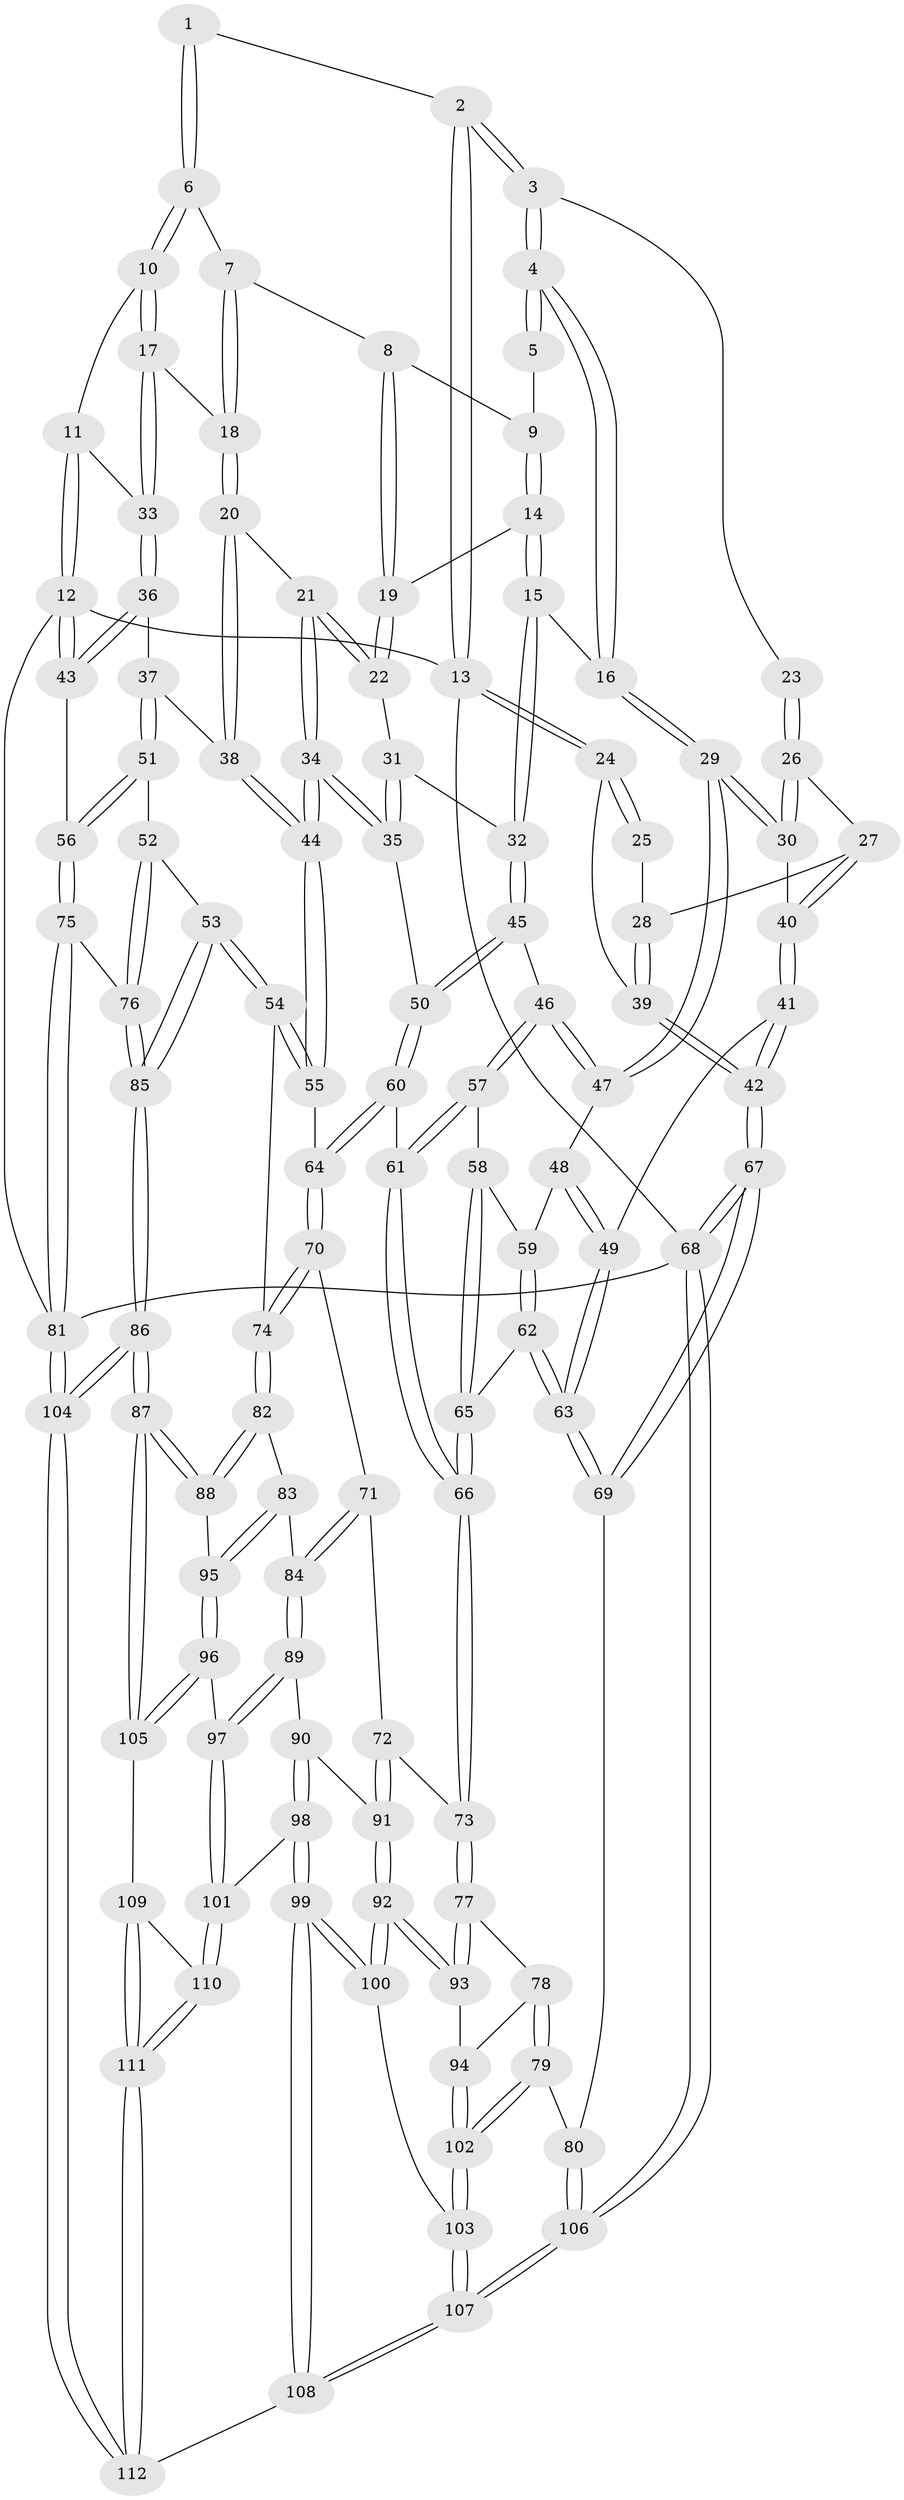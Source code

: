 // Generated by graph-tools (version 1.1) at 2025/03/03/09/25 03:03:23]
// undirected, 112 vertices, 277 edges
graph export_dot {
graph [start="1"]
  node [color=gray90,style=filled];
  1 [pos="+0.5071247775029905+0"];
  2 [pos="+0.18589558284700053+0"];
  3 [pos="+0.2229653485447472+0.05520208157099069"];
  4 [pos="+0.28607750639512636+0.13181906641796717"];
  5 [pos="+0.4819738501839482+0.06680794159431737"];
  6 [pos="+0.7975816676112569+0"];
  7 [pos="+0.7724043742395944+0"];
  8 [pos="+0.6215056620207008+0.13648901451386533"];
  9 [pos="+0.49003381179281624+0.09736181058672827"];
  10 [pos="+1+0"];
  11 [pos="+1+0"];
  12 [pos="+1+0"];
  13 [pos="+0+0"];
  14 [pos="+0.46760457278677237+0.173943459851205"];
  15 [pos="+0.39450491766921897+0.26807805582283256"];
  16 [pos="+0.35428129083604215+0.2596656766306921"];
  17 [pos="+0.9109596846746498+0.25917188768361515"];
  18 [pos="+0.8174236250173209+0.20208033424176722"];
  19 [pos="+0.6097822454583153+0.17432416602307665"];
  20 [pos="+0.717648337200872+0.299915073519802"];
  21 [pos="+0.7077473022764588+0.30335230786048484"];
  22 [pos="+0.6139071513802705+0.26537649507080585"];
  23 [pos="+0.18354795239323363+0.10188518598586728"];
  24 [pos="+0+0.06530269542955426"];
  25 [pos="+0.08611796580889666+0.151614373621254"];
  26 [pos="+0.15457775954737013+0.19086930663272067"];
  27 [pos="+0.07892536889649995+0.2986945380100931"];
  28 [pos="+0.020142356456754763+0.2779504286978619"];
  29 [pos="+0.25966952770837093+0.345480972162853"];
  30 [pos="+0.2172253544116709+0.3332546239496482"];
  31 [pos="+0.5829111856027943+0.2804660004097163"];
  32 [pos="+0.44393040265805794+0.3073774819508129"];
  33 [pos="+0.9292197686927123+0.27799908414759744"];
  34 [pos="+0.6694387204547132+0.45670942653020236"];
  35 [pos="+0.6008258818342946+0.4481634469717278"];
  36 [pos="+0.9570089906279903+0.3086272526551983"];
  37 [pos="+0.8540336732938612+0.40643589651640405"];
  38 [pos="+0.8235434626932153+0.39848562670118615"];
  39 [pos="+0+0.27025081069606305"];
  40 [pos="+0.1024233471426459+0.3222093197548854"];
  41 [pos="+0.06931551577879158+0.5049724146387518"];
  42 [pos="+0+0.5127583067721068"];
  43 [pos="+1+0.3757449988191891"];
  44 [pos="+0.6892839688228746+0.48189202113558727"];
  45 [pos="+0.4548971760817539+0.3543585632086517"];
  46 [pos="+0.4120500886377433+0.44937419249898525"];
  47 [pos="+0.25723781562504217+0.37409441008493177"];
  48 [pos="+0.2544302341964817+0.39821206024785627"];
  49 [pos="+0.08237410270077702+0.5111564062141377"];
  50 [pos="+0.5526495459543546+0.4564503894453261"];
  51 [pos="+0.8581003960706434+0.446430702664241"];
  52 [pos="+0.8514754724288776+0.5881935769975393"];
  53 [pos="+0.7905384111456901+0.6133492564699573"];
  54 [pos="+0.7738372393095937+0.6115945203533683"];
  55 [pos="+0.7065873139181987+0.5265042310592748"];
  56 [pos="+1+0.47070776308864526"];
  57 [pos="+0.39524054054864316+0.4935500397487034"];
  58 [pos="+0.39070420947590956+0.49417638446707746"];
  59 [pos="+0.27655621922198925+0.44696098716717747"];
  60 [pos="+0.5004671208905821+0.5643754940394943"];
  61 [pos="+0.46645095338144055+0.5584587714183837"];
  62 [pos="+0.2410021476588493+0.6147462769207493"];
  63 [pos="+0.1772874711207699+0.629252990391092"];
  64 [pos="+0.5199672108977493+0.5918395048926616"];
  65 [pos="+0.2785208195934316+0.6244619644022227"];
  66 [pos="+0.3354069650822834+0.6627788556022187"];
  67 [pos="+0+0.7766540705970687"];
  68 [pos="+0+1"];
  69 [pos="+0.1079469912997636+0.7745495217421133"];
  70 [pos="+0.5351708699655141+0.6454905618344995"];
  71 [pos="+0.5268403027893619+0.6728702908482435"];
  72 [pos="+0.36692896421355164+0.7103037109001905"];
  73 [pos="+0.35959662810230286+0.7076645346078111"];
  74 [pos="+0.7321049334783792+0.6449591197908281"];
  75 [pos="+1+0.6038489656850993"];
  76 [pos="+1+0.6108909101095473"];
  77 [pos="+0.33458627595491147+0.7490965372715391"];
  78 [pos="+0.28046133953131525+0.7771719664405398"];
  79 [pos="+0.14228841629394282+0.8007992012833041"];
  80 [pos="+0.12036238488734817+0.7896644822373557"];
  81 [pos="+1+1"];
  82 [pos="+0.7096652776667777+0.6899044308663054"];
  83 [pos="+0.6284314286186219+0.7729422230758481"];
  84 [pos="+0.5422696631167295+0.7325771506155947"];
  85 [pos="+0.8603633595725426+0.8465720693684121"];
  86 [pos="+0.8459810897210758+0.9070682288126121"];
  87 [pos="+0.8041146385419932+0.8940299713672326"];
  88 [pos="+0.7459206835312049+0.8363184856611576"];
  89 [pos="+0.4864415010578887+0.8120854173945528"];
  90 [pos="+0.47782261867269316+0.8132720531473495"];
  91 [pos="+0.44886681578370735+0.8087405971851317"];
  92 [pos="+0.3848834520242281+0.8618200188991072"];
  93 [pos="+0.34297470741749136+0.8315983984234089"];
  94 [pos="+0.29883748450753705+0.8521220394624026"];
  95 [pos="+0.6330394741852111+0.7939741596941392"];
  96 [pos="+0.6081041018041609+0.8713838154781568"];
  97 [pos="+0.5732498440252688+0.9064780398431491"];
  98 [pos="+0.4528771894500746+0.9075188960396973"];
  99 [pos="+0.40822036923244026+0.9466522587047477"];
  100 [pos="+0.38342656632250305+0.8916372498018186"];
  101 [pos="+0.5728715417757003+0.9092725101127951"];
  102 [pos="+0.2465715267706087+0.9050422414682687"];
  103 [pos="+0.24841469412446607+0.909977354868287"];
  104 [pos="+1+1"];
  105 [pos="+0.7720664563847415+0.8984661039011892"];
  106 [pos="+0.04061147916682117+1"];
  107 [pos="+0.27097073481113637+1"];
  108 [pos="+0.4037204567235683+1"];
  109 [pos="+0.7128140424502999+0.9275853277115418"];
  110 [pos="+0.5741712603574058+0.9307507969945171"];
  111 [pos="+0.5624163749385627+1"];
  112 [pos="+0.5375556365333567+1"];
  1 -- 2;
  1 -- 6;
  1 -- 6;
  2 -- 3;
  2 -- 3;
  2 -- 13;
  2 -- 13;
  3 -- 4;
  3 -- 4;
  3 -- 23;
  4 -- 5;
  4 -- 5;
  4 -- 16;
  4 -- 16;
  5 -- 9;
  6 -- 7;
  6 -- 10;
  6 -- 10;
  7 -- 8;
  7 -- 18;
  7 -- 18;
  8 -- 9;
  8 -- 19;
  8 -- 19;
  9 -- 14;
  9 -- 14;
  10 -- 11;
  10 -- 17;
  10 -- 17;
  11 -- 12;
  11 -- 12;
  11 -- 33;
  12 -- 13;
  12 -- 43;
  12 -- 43;
  12 -- 81;
  13 -- 24;
  13 -- 24;
  13 -- 68;
  14 -- 15;
  14 -- 15;
  14 -- 19;
  15 -- 16;
  15 -- 32;
  15 -- 32;
  16 -- 29;
  16 -- 29;
  17 -- 18;
  17 -- 33;
  17 -- 33;
  18 -- 20;
  18 -- 20;
  19 -- 22;
  19 -- 22;
  20 -- 21;
  20 -- 38;
  20 -- 38;
  21 -- 22;
  21 -- 22;
  21 -- 34;
  21 -- 34;
  22 -- 31;
  23 -- 26;
  23 -- 26;
  24 -- 25;
  24 -- 25;
  24 -- 39;
  25 -- 28;
  26 -- 27;
  26 -- 30;
  26 -- 30;
  27 -- 28;
  27 -- 40;
  27 -- 40;
  28 -- 39;
  28 -- 39;
  29 -- 30;
  29 -- 30;
  29 -- 47;
  29 -- 47;
  30 -- 40;
  31 -- 32;
  31 -- 35;
  31 -- 35;
  32 -- 45;
  32 -- 45;
  33 -- 36;
  33 -- 36;
  34 -- 35;
  34 -- 35;
  34 -- 44;
  34 -- 44;
  35 -- 50;
  36 -- 37;
  36 -- 43;
  36 -- 43;
  37 -- 38;
  37 -- 51;
  37 -- 51;
  38 -- 44;
  38 -- 44;
  39 -- 42;
  39 -- 42;
  40 -- 41;
  40 -- 41;
  41 -- 42;
  41 -- 42;
  41 -- 49;
  42 -- 67;
  42 -- 67;
  43 -- 56;
  44 -- 55;
  44 -- 55;
  45 -- 46;
  45 -- 50;
  45 -- 50;
  46 -- 47;
  46 -- 47;
  46 -- 57;
  46 -- 57;
  47 -- 48;
  48 -- 49;
  48 -- 49;
  48 -- 59;
  49 -- 63;
  49 -- 63;
  50 -- 60;
  50 -- 60;
  51 -- 52;
  51 -- 56;
  51 -- 56;
  52 -- 53;
  52 -- 76;
  52 -- 76;
  53 -- 54;
  53 -- 54;
  53 -- 85;
  53 -- 85;
  54 -- 55;
  54 -- 55;
  54 -- 74;
  55 -- 64;
  56 -- 75;
  56 -- 75;
  57 -- 58;
  57 -- 61;
  57 -- 61;
  58 -- 59;
  58 -- 65;
  58 -- 65;
  59 -- 62;
  59 -- 62;
  60 -- 61;
  60 -- 64;
  60 -- 64;
  61 -- 66;
  61 -- 66;
  62 -- 63;
  62 -- 63;
  62 -- 65;
  63 -- 69;
  63 -- 69;
  64 -- 70;
  64 -- 70;
  65 -- 66;
  65 -- 66;
  66 -- 73;
  66 -- 73;
  67 -- 68;
  67 -- 68;
  67 -- 69;
  67 -- 69;
  68 -- 106;
  68 -- 106;
  68 -- 81;
  69 -- 80;
  70 -- 71;
  70 -- 74;
  70 -- 74;
  71 -- 72;
  71 -- 84;
  71 -- 84;
  72 -- 73;
  72 -- 91;
  72 -- 91;
  73 -- 77;
  73 -- 77;
  74 -- 82;
  74 -- 82;
  75 -- 76;
  75 -- 81;
  75 -- 81;
  76 -- 85;
  76 -- 85;
  77 -- 78;
  77 -- 93;
  77 -- 93;
  78 -- 79;
  78 -- 79;
  78 -- 94;
  79 -- 80;
  79 -- 102;
  79 -- 102;
  80 -- 106;
  80 -- 106;
  81 -- 104;
  81 -- 104;
  82 -- 83;
  82 -- 88;
  82 -- 88;
  83 -- 84;
  83 -- 95;
  83 -- 95;
  84 -- 89;
  84 -- 89;
  85 -- 86;
  85 -- 86;
  86 -- 87;
  86 -- 87;
  86 -- 104;
  86 -- 104;
  87 -- 88;
  87 -- 88;
  87 -- 105;
  87 -- 105;
  88 -- 95;
  89 -- 90;
  89 -- 97;
  89 -- 97;
  90 -- 91;
  90 -- 98;
  90 -- 98;
  91 -- 92;
  91 -- 92;
  92 -- 93;
  92 -- 93;
  92 -- 100;
  92 -- 100;
  93 -- 94;
  94 -- 102;
  94 -- 102;
  95 -- 96;
  95 -- 96;
  96 -- 97;
  96 -- 105;
  96 -- 105;
  97 -- 101;
  97 -- 101;
  98 -- 99;
  98 -- 99;
  98 -- 101;
  99 -- 100;
  99 -- 100;
  99 -- 108;
  99 -- 108;
  100 -- 103;
  101 -- 110;
  101 -- 110;
  102 -- 103;
  102 -- 103;
  103 -- 107;
  103 -- 107;
  104 -- 112;
  104 -- 112;
  105 -- 109;
  106 -- 107;
  106 -- 107;
  107 -- 108;
  107 -- 108;
  108 -- 112;
  109 -- 110;
  109 -- 111;
  109 -- 111;
  110 -- 111;
  110 -- 111;
  111 -- 112;
  111 -- 112;
}
